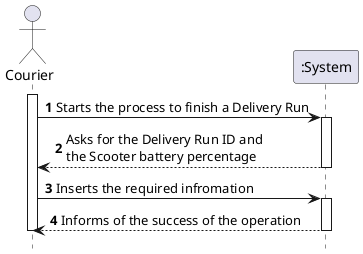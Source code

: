 @startuml
autonumber
hide footbox

actor "Courier" as C

participant ":System" as SYST

activate C
C -> SYST : Starts the process to finish a Delivery Run
activate SYST
SYST --> C : Asks for the Delivery Run ID and \nthe Scooter battery percentage
deactivate SYST
C -> SYST : Inserts the required infromation
activate SYST
SYST --> C : Informs of the success of the operation
deactivate SYST

deactivate C

@enduml